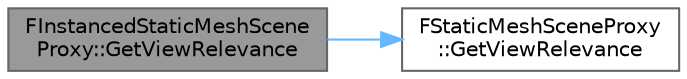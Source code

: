 digraph "FInstancedStaticMeshSceneProxy::GetViewRelevance"
{
 // INTERACTIVE_SVG=YES
 // LATEX_PDF_SIZE
  bgcolor="transparent";
  edge [fontname=Helvetica,fontsize=10,labelfontname=Helvetica,labelfontsize=10];
  node [fontname=Helvetica,fontsize=10,shape=box,height=0.2,width=0.4];
  rankdir="LR";
  Node1 [id="Node000001",label="FInstancedStaticMeshScene\lProxy::GetViewRelevance",height=0.2,width=0.4,color="gray40", fillcolor="grey60", style="filled", fontcolor="black",tooltip="Determines the relevance of this primitive's elements to the given view."];
  Node1 -> Node2 [id="edge1_Node000001_Node000002",color="steelblue1",style="solid",tooltip=" "];
  Node2 [id="Node000002",label="FStaticMeshSceneProxy\l::GetViewRelevance",height=0.2,width=0.4,color="grey40", fillcolor="white", style="filled",URL="$df/d69/classFStaticMeshSceneProxy.html#af45c38f85a9d99edb19de379fa1d382d",tooltip="Determines the relevance of this primitive's elements to the given view."];
}
